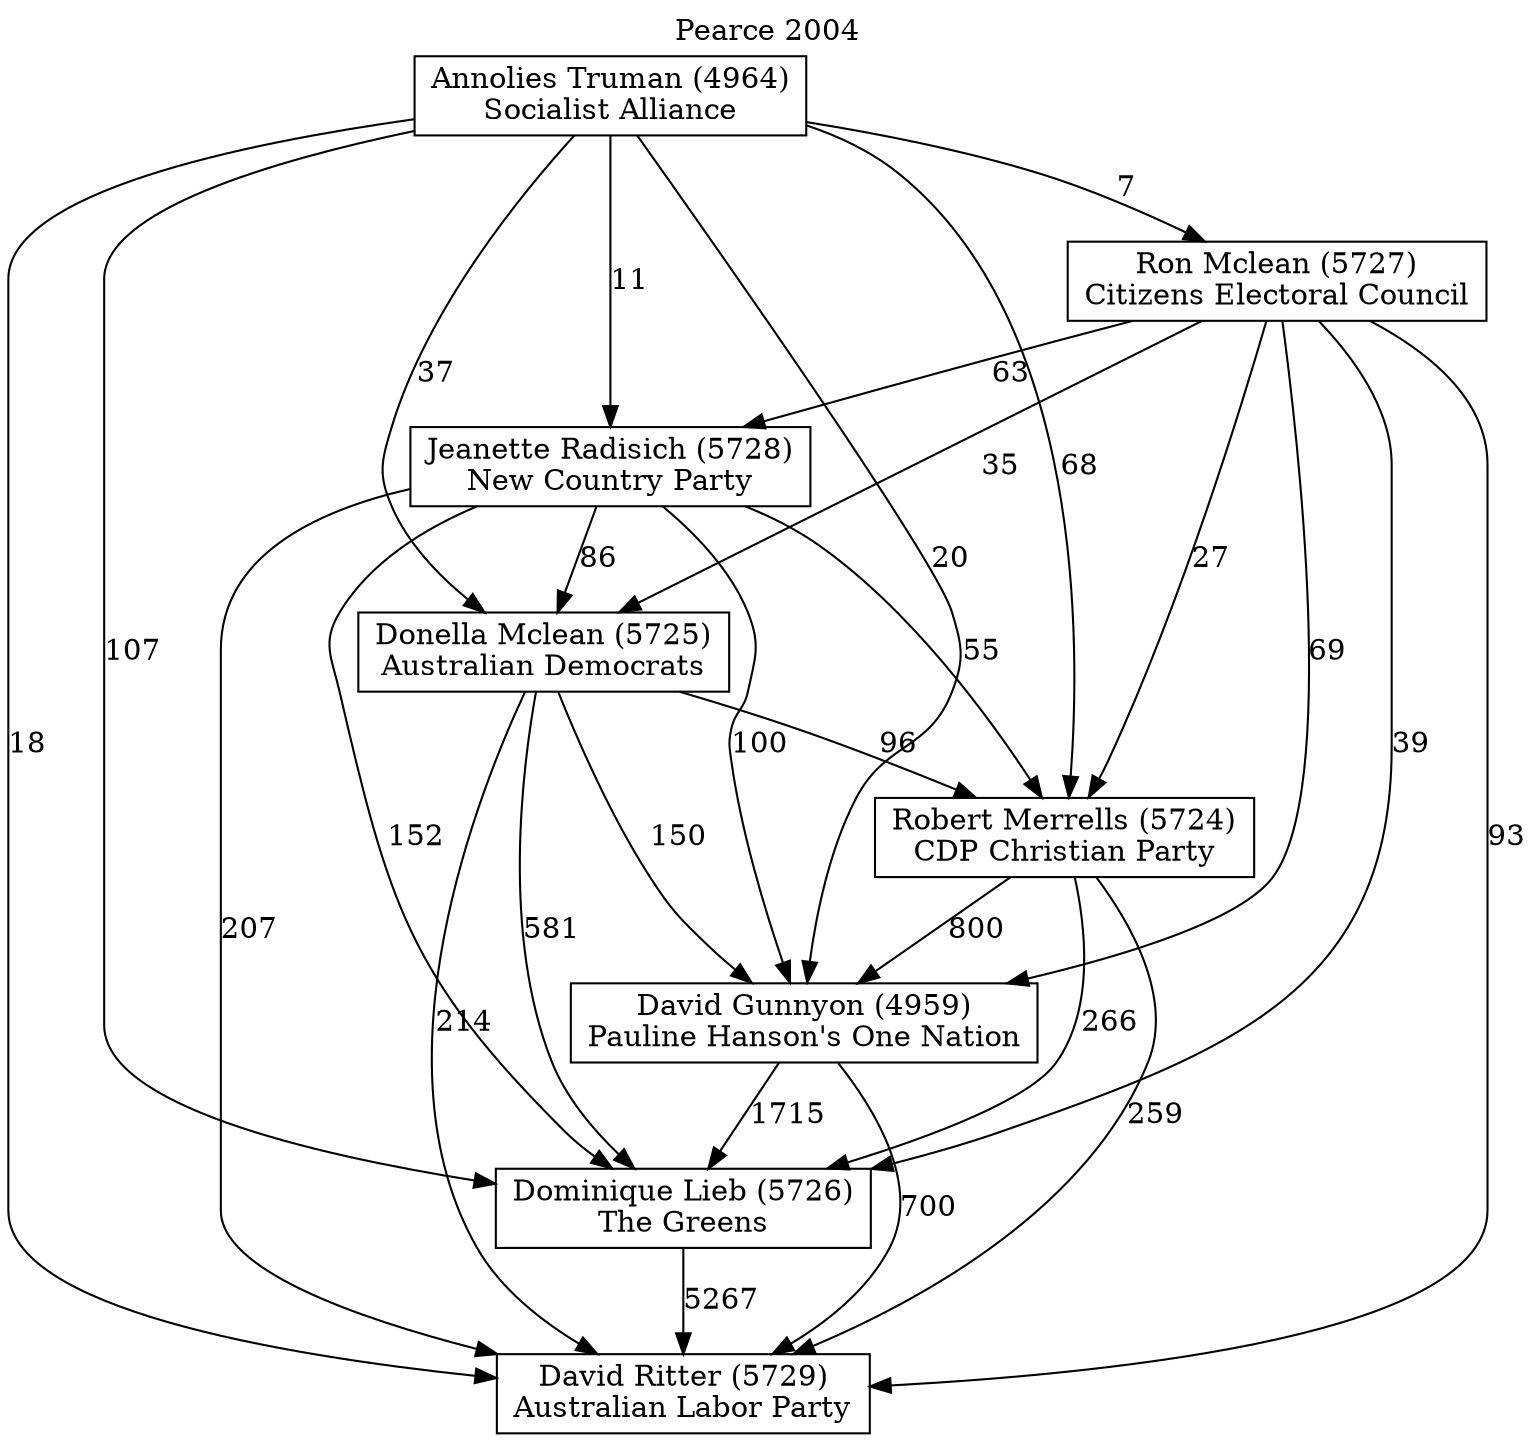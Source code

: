 // House preference flow
digraph "David Ritter (5729)_Pearce_2004" {
	graph [label="Pearce 2004" labelloc=t mclimit=10]
	node [shape=box]
	"Annolies Truman (4964)" [label="Annolies Truman (4964)
Socialist Alliance"]
	"David Gunnyon (4959)" [label="David Gunnyon (4959)
Pauline Hanson's One Nation"]
	"David Ritter (5729)" [label="David Ritter (5729)
Australian Labor Party"]
	"Dominique Lieb (5726)" [label="Dominique Lieb (5726)
The Greens"]
	"Donella Mclean (5725)" [label="Donella Mclean (5725)
Australian Democrats"]
	"Jeanette Radisich (5728)" [label="Jeanette Radisich (5728)
New Country Party"]
	"Robert Merrells (5724)" [label="Robert Merrells (5724)
CDP Christian Party"]
	"Ron Mclean (5727)" [label="Ron Mclean (5727)
Citizens Electoral Council"]
	"Annolies Truman (4964)" -> "David Gunnyon (4959)" [label=20]
	"Annolies Truman (4964)" -> "David Ritter (5729)" [label=18]
	"Annolies Truman (4964)" -> "Dominique Lieb (5726)" [label=107]
	"Annolies Truman (4964)" -> "Donella Mclean (5725)" [label=37]
	"Annolies Truman (4964)" -> "Jeanette Radisich (5728)" [label=11]
	"Annolies Truman (4964)" -> "Robert Merrells (5724)" [label=68]
	"Annolies Truman (4964)" -> "Ron Mclean (5727)" [label=7]
	"David Gunnyon (4959)" -> "David Ritter (5729)" [label=700]
	"David Gunnyon (4959)" -> "Dominique Lieb (5726)" [label=1715]
	"Dominique Lieb (5726)" -> "David Ritter (5729)" [label=5267]
	"Donella Mclean (5725)" -> "David Gunnyon (4959)" [label=150]
	"Donella Mclean (5725)" -> "David Ritter (5729)" [label=214]
	"Donella Mclean (5725)" -> "Dominique Lieb (5726)" [label=581]
	"Donella Mclean (5725)" -> "Robert Merrells (5724)" [label=96]
	"Jeanette Radisich (5728)" -> "David Gunnyon (4959)" [label=100]
	"Jeanette Radisich (5728)" -> "David Ritter (5729)" [label=207]
	"Jeanette Radisich (5728)" -> "Dominique Lieb (5726)" [label=152]
	"Jeanette Radisich (5728)" -> "Donella Mclean (5725)" [label=86]
	"Jeanette Radisich (5728)" -> "Robert Merrells (5724)" [label=55]
	"Robert Merrells (5724)" -> "David Gunnyon (4959)" [label=800]
	"Robert Merrells (5724)" -> "David Ritter (5729)" [label=259]
	"Robert Merrells (5724)" -> "Dominique Lieb (5726)" [label=266]
	"Ron Mclean (5727)" -> "David Gunnyon (4959)" [label=69]
	"Ron Mclean (5727)" -> "David Ritter (5729)" [label=93]
	"Ron Mclean (5727)" -> "Dominique Lieb (5726)" [label=39]
	"Ron Mclean (5727)" -> "Donella Mclean (5725)" [label=35]
	"Ron Mclean (5727)" -> "Jeanette Radisich (5728)" [label=63]
	"Ron Mclean (5727)" -> "Robert Merrells (5724)" [label=27]
}
